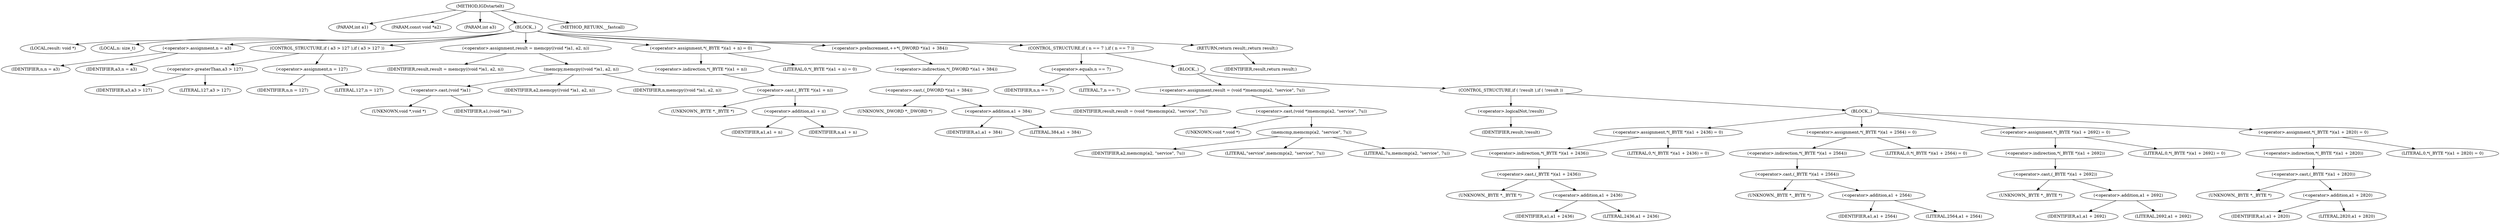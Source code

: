 digraph IGDstartelt {  
"1000103" [label = "(METHOD,IGDstartelt)" ]
"1000104" [label = "(PARAM,int a1)" ]
"1000105" [label = "(PARAM,const void *a2)" ]
"1000106" [label = "(PARAM,int a3)" ]
"1000107" [label = "(BLOCK,,)" ]
"1000108" [label = "(LOCAL,result: void *)" ]
"1000109" [label = "(LOCAL,n: size_t)" ]
"1000110" [label = "(<operator>.assignment,n = a3)" ]
"1000111" [label = "(IDENTIFIER,n,n = a3)" ]
"1000112" [label = "(IDENTIFIER,a3,n = a3)" ]
"1000113" [label = "(CONTROL_STRUCTURE,if ( a3 > 127 ),if ( a3 > 127 ))" ]
"1000114" [label = "(<operator>.greaterThan,a3 > 127)" ]
"1000115" [label = "(IDENTIFIER,a3,a3 > 127)" ]
"1000116" [label = "(LITERAL,127,a3 > 127)" ]
"1000117" [label = "(<operator>.assignment,n = 127)" ]
"1000118" [label = "(IDENTIFIER,n,n = 127)" ]
"1000119" [label = "(LITERAL,127,n = 127)" ]
"1000120" [label = "(<operator>.assignment,result = memcpy((void *)a1, a2, n))" ]
"1000121" [label = "(IDENTIFIER,result,result = memcpy((void *)a1, a2, n))" ]
"1000122" [label = "(memcpy,memcpy((void *)a1, a2, n))" ]
"1000123" [label = "(<operator>.cast,(void *)a1)" ]
"1000124" [label = "(UNKNOWN,void *,void *)" ]
"1000125" [label = "(IDENTIFIER,a1,(void *)a1)" ]
"1000126" [label = "(IDENTIFIER,a2,memcpy((void *)a1, a2, n))" ]
"1000127" [label = "(IDENTIFIER,n,memcpy((void *)a1, a2, n))" ]
"1000128" [label = "(<operator>.assignment,*(_BYTE *)(a1 + n) = 0)" ]
"1000129" [label = "(<operator>.indirection,*(_BYTE *)(a1 + n))" ]
"1000130" [label = "(<operator>.cast,(_BYTE *)(a1 + n))" ]
"1000131" [label = "(UNKNOWN,_BYTE *,_BYTE *)" ]
"1000132" [label = "(<operator>.addition,a1 + n)" ]
"1000133" [label = "(IDENTIFIER,a1,a1 + n)" ]
"1000134" [label = "(IDENTIFIER,n,a1 + n)" ]
"1000135" [label = "(LITERAL,0,*(_BYTE *)(a1 + n) = 0)" ]
"1000136" [label = "(<operator>.preIncrement,++*(_DWORD *)(a1 + 384))" ]
"1000137" [label = "(<operator>.indirection,*(_DWORD *)(a1 + 384))" ]
"1000138" [label = "(<operator>.cast,(_DWORD *)(a1 + 384))" ]
"1000139" [label = "(UNKNOWN,_DWORD *,_DWORD *)" ]
"1000140" [label = "(<operator>.addition,a1 + 384)" ]
"1000141" [label = "(IDENTIFIER,a1,a1 + 384)" ]
"1000142" [label = "(LITERAL,384,a1 + 384)" ]
"1000143" [label = "(CONTROL_STRUCTURE,if ( n == 7 ),if ( n == 7 ))" ]
"1000144" [label = "(<operator>.equals,n == 7)" ]
"1000145" [label = "(IDENTIFIER,n,n == 7)" ]
"1000146" [label = "(LITERAL,7,n == 7)" ]
"1000147" [label = "(BLOCK,,)" ]
"1000148" [label = "(<operator>.assignment,result = (void *)memcmp(a2, \"service\", 7u))" ]
"1000149" [label = "(IDENTIFIER,result,result = (void *)memcmp(a2, \"service\", 7u))" ]
"1000150" [label = "(<operator>.cast,(void *)memcmp(a2, \"service\", 7u))" ]
"1000151" [label = "(UNKNOWN,void *,void *)" ]
"1000152" [label = "(memcmp,memcmp(a2, \"service\", 7u))" ]
"1000153" [label = "(IDENTIFIER,a2,memcmp(a2, \"service\", 7u))" ]
"1000154" [label = "(LITERAL,\"service\",memcmp(a2, \"service\", 7u))" ]
"1000155" [label = "(LITERAL,7u,memcmp(a2, \"service\", 7u))" ]
"1000156" [label = "(CONTROL_STRUCTURE,if ( !result ),if ( !result ))" ]
"1000157" [label = "(<operator>.logicalNot,!result)" ]
"1000158" [label = "(IDENTIFIER,result,!result)" ]
"1000159" [label = "(BLOCK,,)" ]
"1000160" [label = "(<operator>.assignment,*(_BYTE *)(a1 + 2436) = 0)" ]
"1000161" [label = "(<operator>.indirection,*(_BYTE *)(a1 + 2436))" ]
"1000162" [label = "(<operator>.cast,(_BYTE *)(a1 + 2436))" ]
"1000163" [label = "(UNKNOWN,_BYTE *,_BYTE *)" ]
"1000164" [label = "(<operator>.addition,a1 + 2436)" ]
"1000165" [label = "(IDENTIFIER,a1,a1 + 2436)" ]
"1000166" [label = "(LITERAL,2436,a1 + 2436)" ]
"1000167" [label = "(LITERAL,0,*(_BYTE *)(a1 + 2436) = 0)" ]
"1000168" [label = "(<operator>.assignment,*(_BYTE *)(a1 + 2564) = 0)" ]
"1000169" [label = "(<operator>.indirection,*(_BYTE *)(a1 + 2564))" ]
"1000170" [label = "(<operator>.cast,(_BYTE *)(a1 + 2564))" ]
"1000171" [label = "(UNKNOWN,_BYTE *,_BYTE *)" ]
"1000172" [label = "(<operator>.addition,a1 + 2564)" ]
"1000173" [label = "(IDENTIFIER,a1,a1 + 2564)" ]
"1000174" [label = "(LITERAL,2564,a1 + 2564)" ]
"1000175" [label = "(LITERAL,0,*(_BYTE *)(a1 + 2564) = 0)" ]
"1000176" [label = "(<operator>.assignment,*(_BYTE *)(a1 + 2692) = 0)" ]
"1000177" [label = "(<operator>.indirection,*(_BYTE *)(a1 + 2692))" ]
"1000178" [label = "(<operator>.cast,(_BYTE *)(a1 + 2692))" ]
"1000179" [label = "(UNKNOWN,_BYTE *,_BYTE *)" ]
"1000180" [label = "(<operator>.addition,a1 + 2692)" ]
"1000181" [label = "(IDENTIFIER,a1,a1 + 2692)" ]
"1000182" [label = "(LITERAL,2692,a1 + 2692)" ]
"1000183" [label = "(LITERAL,0,*(_BYTE *)(a1 + 2692) = 0)" ]
"1000184" [label = "(<operator>.assignment,*(_BYTE *)(a1 + 2820) = 0)" ]
"1000185" [label = "(<operator>.indirection,*(_BYTE *)(a1 + 2820))" ]
"1000186" [label = "(<operator>.cast,(_BYTE *)(a1 + 2820))" ]
"1000187" [label = "(UNKNOWN,_BYTE *,_BYTE *)" ]
"1000188" [label = "(<operator>.addition,a1 + 2820)" ]
"1000189" [label = "(IDENTIFIER,a1,a1 + 2820)" ]
"1000190" [label = "(LITERAL,2820,a1 + 2820)" ]
"1000191" [label = "(LITERAL,0,*(_BYTE *)(a1 + 2820) = 0)" ]
"1000192" [label = "(RETURN,return result;,return result;)" ]
"1000193" [label = "(IDENTIFIER,result,return result;)" ]
"1000194" [label = "(METHOD_RETURN,__fastcall)" ]
  "1000103" -> "1000104" 
  "1000103" -> "1000105" 
  "1000103" -> "1000106" 
  "1000103" -> "1000107" 
  "1000103" -> "1000194" 
  "1000107" -> "1000108" 
  "1000107" -> "1000109" 
  "1000107" -> "1000110" 
  "1000107" -> "1000113" 
  "1000107" -> "1000120" 
  "1000107" -> "1000128" 
  "1000107" -> "1000136" 
  "1000107" -> "1000143" 
  "1000107" -> "1000192" 
  "1000110" -> "1000111" 
  "1000110" -> "1000112" 
  "1000113" -> "1000114" 
  "1000113" -> "1000117" 
  "1000114" -> "1000115" 
  "1000114" -> "1000116" 
  "1000117" -> "1000118" 
  "1000117" -> "1000119" 
  "1000120" -> "1000121" 
  "1000120" -> "1000122" 
  "1000122" -> "1000123" 
  "1000122" -> "1000126" 
  "1000122" -> "1000127" 
  "1000123" -> "1000124" 
  "1000123" -> "1000125" 
  "1000128" -> "1000129" 
  "1000128" -> "1000135" 
  "1000129" -> "1000130" 
  "1000130" -> "1000131" 
  "1000130" -> "1000132" 
  "1000132" -> "1000133" 
  "1000132" -> "1000134" 
  "1000136" -> "1000137" 
  "1000137" -> "1000138" 
  "1000138" -> "1000139" 
  "1000138" -> "1000140" 
  "1000140" -> "1000141" 
  "1000140" -> "1000142" 
  "1000143" -> "1000144" 
  "1000143" -> "1000147" 
  "1000144" -> "1000145" 
  "1000144" -> "1000146" 
  "1000147" -> "1000148" 
  "1000147" -> "1000156" 
  "1000148" -> "1000149" 
  "1000148" -> "1000150" 
  "1000150" -> "1000151" 
  "1000150" -> "1000152" 
  "1000152" -> "1000153" 
  "1000152" -> "1000154" 
  "1000152" -> "1000155" 
  "1000156" -> "1000157" 
  "1000156" -> "1000159" 
  "1000157" -> "1000158" 
  "1000159" -> "1000160" 
  "1000159" -> "1000168" 
  "1000159" -> "1000176" 
  "1000159" -> "1000184" 
  "1000160" -> "1000161" 
  "1000160" -> "1000167" 
  "1000161" -> "1000162" 
  "1000162" -> "1000163" 
  "1000162" -> "1000164" 
  "1000164" -> "1000165" 
  "1000164" -> "1000166" 
  "1000168" -> "1000169" 
  "1000168" -> "1000175" 
  "1000169" -> "1000170" 
  "1000170" -> "1000171" 
  "1000170" -> "1000172" 
  "1000172" -> "1000173" 
  "1000172" -> "1000174" 
  "1000176" -> "1000177" 
  "1000176" -> "1000183" 
  "1000177" -> "1000178" 
  "1000178" -> "1000179" 
  "1000178" -> "1000180" 
  "1000180" -> "1000181" 
  "1000180" -> "1000182" 
  "1000184" -> "1000185" 
  "1000184" -> "1000191" 
  "1000185" -> "1000186" 
  "1000186" -> "1000187" 
  "1000186" -> "1000188" 
  "1000188" -> "1000189" 
  "1000188" -> "1000190" 
  "1000192" -> "1000193" 
}
